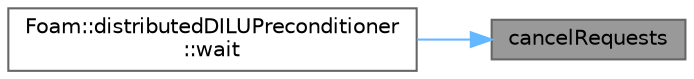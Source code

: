 digraph "cancelRequests"
{
 // LATEX_PDF_SIZE
  bgcolor="transparent";
  edge [fontname=Helvetica,fontsize=10,labelfontname=Helvetica,labelfontsize=10];
  node [fontname=Helvetica,fontsize=10,shape=box,height=0.2,width=0.4];
  rankdir="RL";
  Node1 [id="Node000001",label="cancelRequests",height=0.2,width=0.4,color="gray40", fillcolor="grey60", style="filled", fontcolor="black",tooltip=" "];
  Node1 -> Node2 [id="edge1_Node000001_Node000002",dir="back",color="steelblue1",style="solid",tooltip=" "];
  Node2 [id="Node000002",label="Foam::distributedDILUPreconditioner\l::wait",height=0.2,width=0.4,color="grey40", fillcolor="white", style="filled",URL="$classFoam_1_1distributedDILUPreconditioner.html#afd269b7d7f303c711b2c90aabba42aac",tooltip=" "];
}
